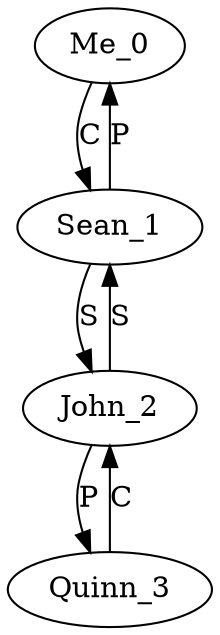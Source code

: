 digraph Test {
    Me_0[label="Me_0"];
    Sean_1[label="Sean_1"];
    John_2[label="John_2"];
    Quinn_3[label="Quinn_3"];
    Sean_1 -> Me_0[label="P"];
    Me_0 -> Sean_1[label="C"];
    Sean_1 -> John_2[label="S"];
    John_2 -> Sean_1[label="S"];
    John_2 -> Quinn_3[label="P"];
    Quinn_3 -> John_2[label="C"];
}
